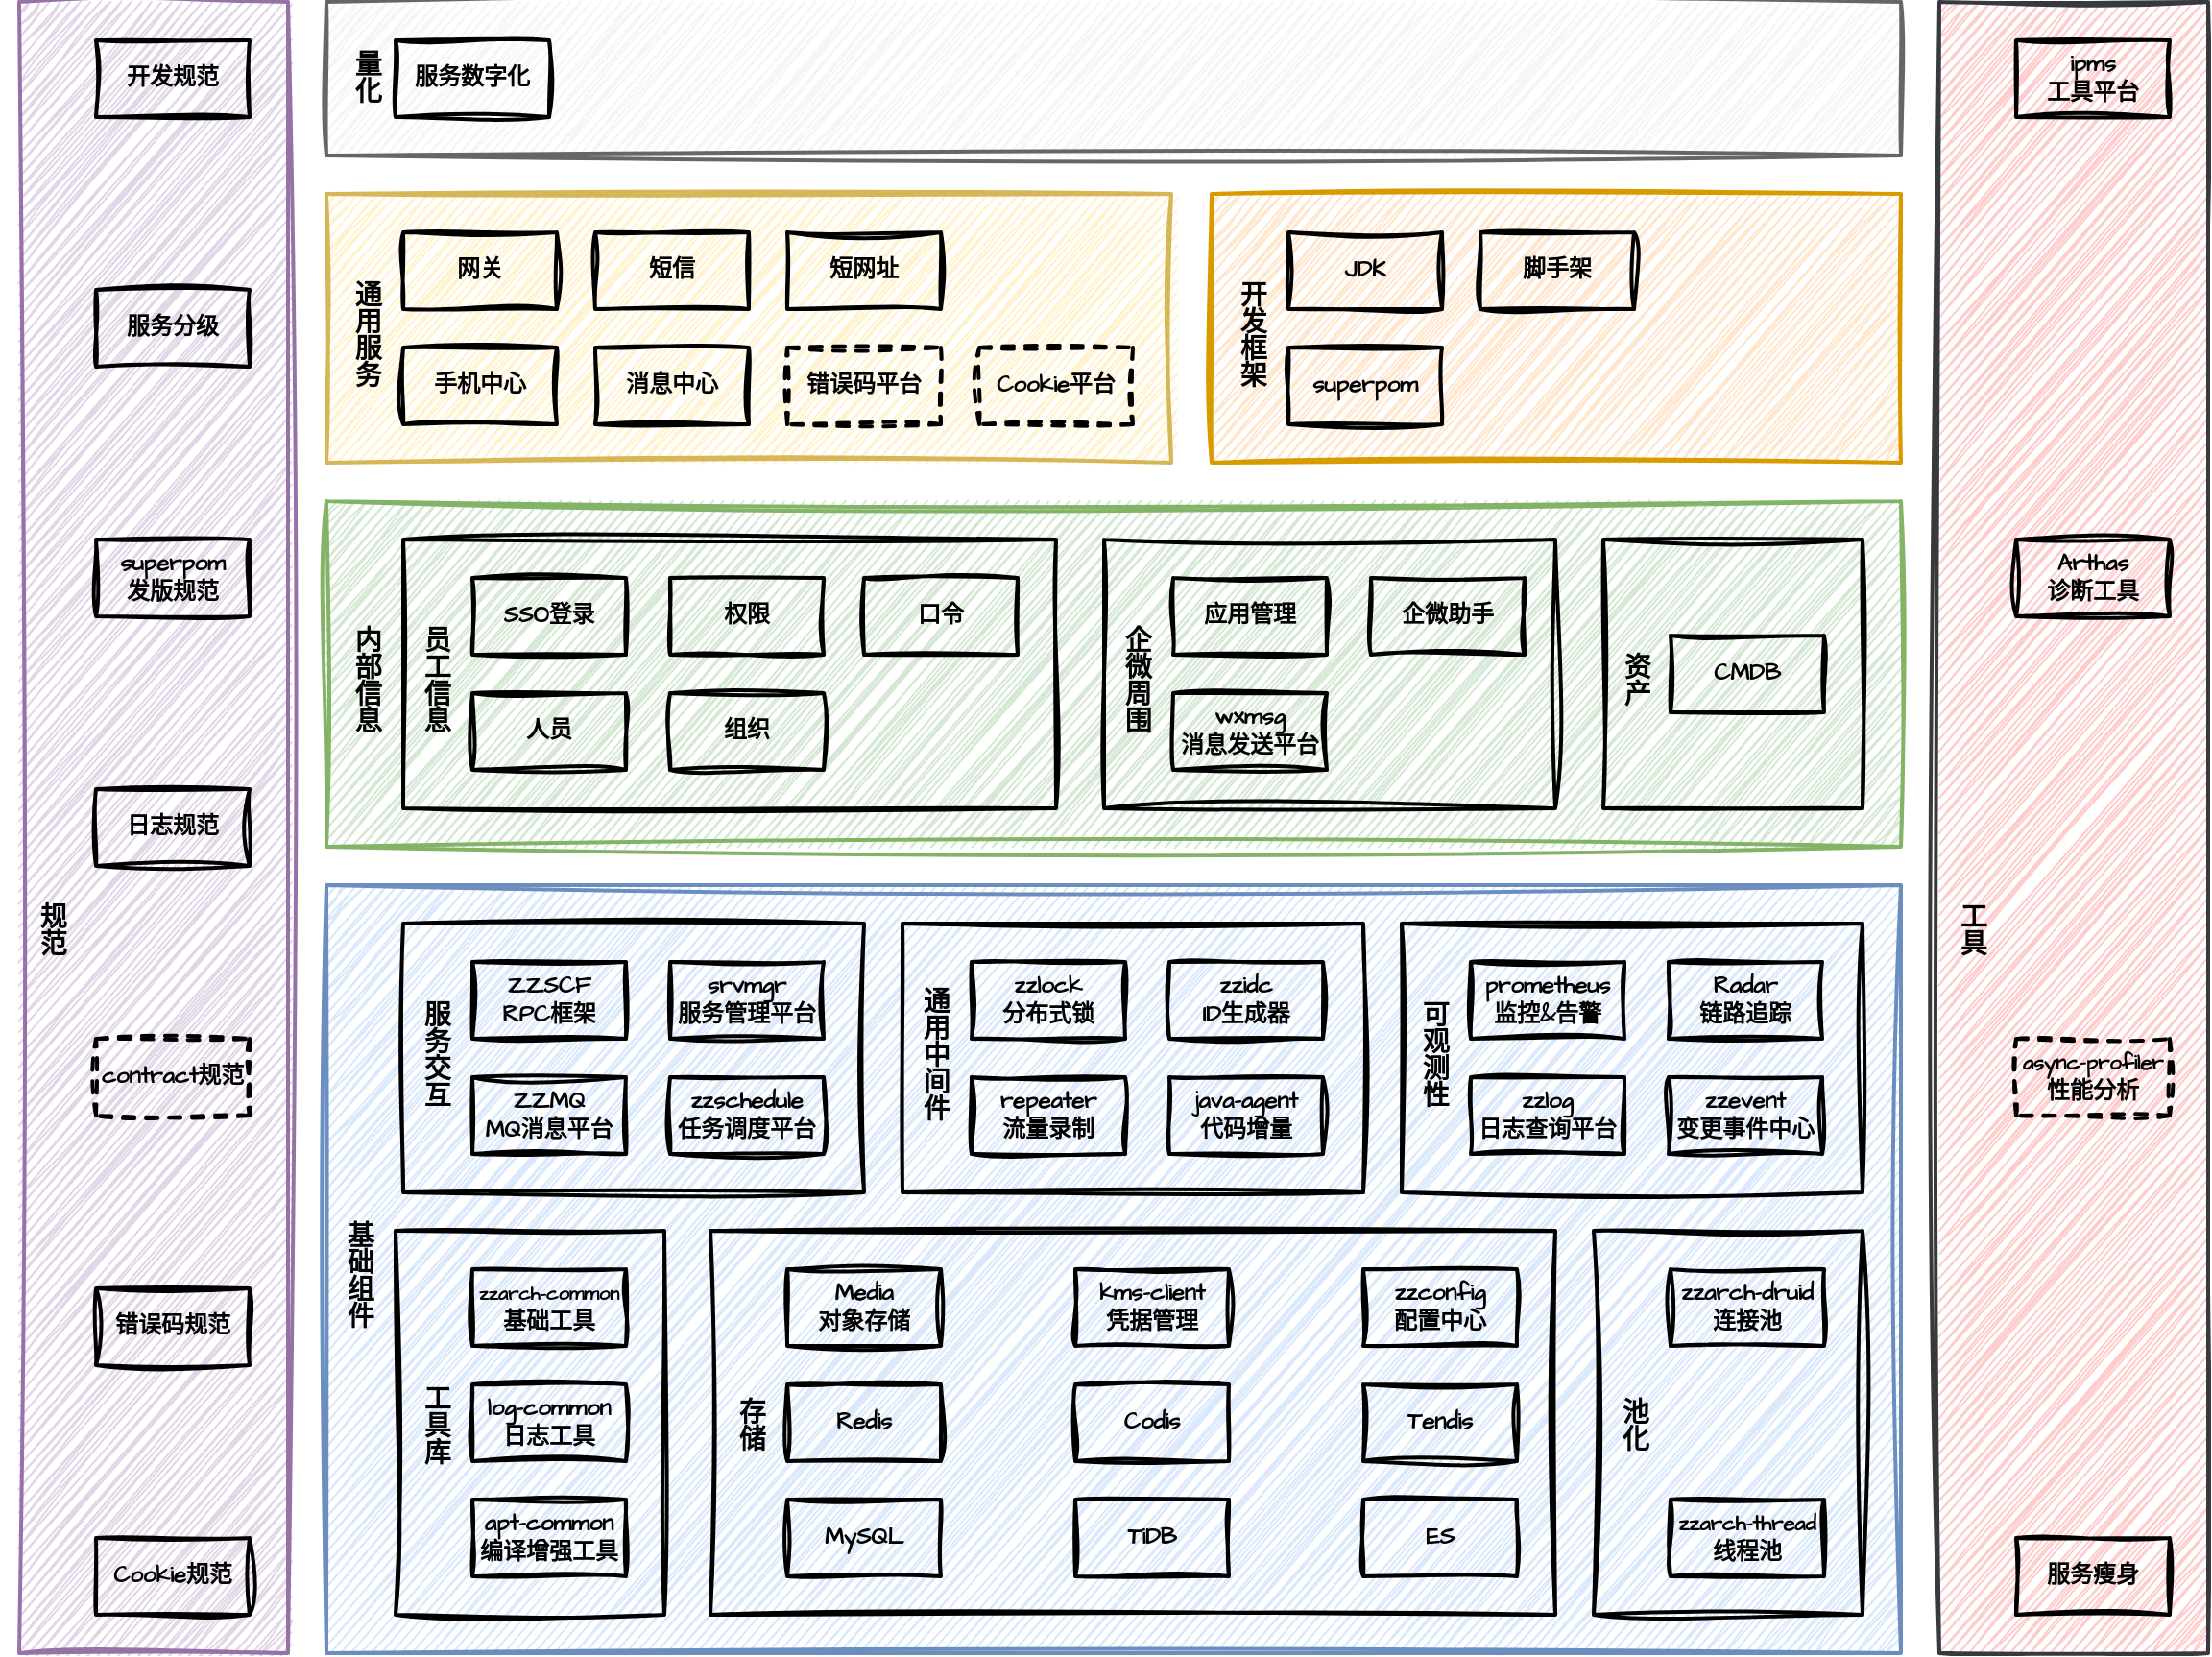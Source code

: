<mxfile version="26.0.16">
  <diagram name="第 1 页" id="NcE-VmcZ_ux6ExMM2Ug_">
    <mxGraphModel dx="2419" dy="1121" grid="1" gridSize="10" guides="1" tooltips="1" connect="1" arrows="1" fold="1" page="1" pageScale="1" pageWidth="827" pageHeight="1169" math="0" shadow="0">
      <root>
        <mxCell id="0" />
        <mxCell id="1" parent="0" />
        <mxCell id="TAhUer2seDNbvaJBFze2-95" value="" style="rounded=0;whiteSpace=wrap;html=1;sketch=1;hachureGap=4;jiggle=2;curveFitting=1;fontFamily=Architects Daughter;fontSource=https%3A%2F%2Ffonts.googleapis.com%2Fcss%3Ffamily%3DArchitects%2BDaughter;fillColor=#d5e8d4;fontStyle=0;strokeWidth=2;strokeColor=#82b366;" vertex="1" parent="1">
          <mxGeometry x="60" y="300" width="820" height="180" as="geometry" />
        </mxCell>
        <mxCell id="TAhUer2seDNbvaJBFze2-74" value="" style="rounded=0;whiteSpace=wrap;html=1;sketch=1;hachureGap=4;jiggle=2;curveFitting=1;fontFamily=Architects Daughter;fontSource=https%3A%2F%2Ffonts.googleapis.com%2Fcss%3Ffamily%3DArchitects%2BDaughter;fillColor=#dae8fc;fontStyle=0;strokeWidth=2;strokeColor=#6c8ebf;" vertex="1" parent="1">
          <mxGeometry x="60" y="500" width="820" height="400" as="geometry" />
        </mxCell>
        <mxCell id="TAhUer2seDNbvaJBFze2-42" value="" style="rounded=0;whiteSpace=wrap;html=1;sketch=1;hachureGap=4;jiggle=2;curveFitting=1;fontFamily=Architects Daughter;fontSource=https%3A%2F%2Ffonts.googleapis.com%2Fcss%3Ffamily%3DArchitects%2BDaughter;fillColor=none;fontStyle=0;strokeWidth=2;" vertex="1" parent="1">
          <mxGeometry x="720" y="680" width="140" height="200" as="geometry" />
        </mxCell>
        <mxCell id="TAhUer2seDNbvaJBFze2-2" value="" style="rounded=0;whiteSpace=wrap;html=1;sketch=1;hachureGap=4;jiggle=2;curveFitting=1;fontFamily=Architects Daughter;fontSource=https%3A%2F%2Ffonts.googleapis.com%2Fcss%3Ffamily%3DArchitects%2BDaughter;fillColor=none;fontStyle=0;strokeWidth=2;" vertex="1" parent="1">
          <mxGeometry x="96" y="680" width="140" height="200" as="geometry" />
        </mxCell>
        <mxCell id="TAhUer2seDNbvaJBFze2-1" value="&lt;font style=&quot;font-size: 10px;&quot;&gt;&lt;b&gt;zzarch-common&lt;/b&gt;&lt;/font&gt;&lt;div&gt;&lt;font&gt;&lt;b&gt;基础工具&lt;/b&gt;&lt;/font&gt;&lt;/div&gt;" style="rounded=0;whiteSpace=wrap;html=1;sketch=1;hachureGap=4;jiggle=2;curveFitting=1;fontFamily=Architects Daughter;fontSource=https%3A%2F%2Ffonts.googleapis.com%2Fcss%3Ffamily%3DArchitects%2BDaughter;fillColor=none;strokeWidth=2;" vertex="1" parent="1">
          <mxGeometry x="136" y="700" width="80" height="40" as="geometry" />
        </mxCell>
        <mxCell id="TAhUer2seDNbvaJBFze2-4" value="&lt;font&gt;&lt;b&gt;log-common&lt;/b&gt;&lt;/font&gt;&lt;div&gt;&lt;font&gt;&lt;b&gt;日志工具&lt;/b&gt;&lt;/font&gt;&lt;/div&gt;" style="rounded=0;whiteSpace=wrap;html=1;sketch=1;hachureGap=4;jiggle=2;curveFitting=1;fontFamily=Architects Daughter;fontSource=https%3A%2F%2Ffonts.googleapis.com%2Fcss%3Ffamily%3DArchitects%2BDaughter;fillColor=none;strokeWidth=2;" vertex="1" parent="1">
          <mxGeometry x="136" y="760" width="80" height="40" as="geometry" />
        </mxCell>
        <mxCell id="TAhUer2seDNbvaJBFze2-5" value="&lt;font&gt;&lt;b&gt;apt-common&lt;/b&gt;&lt;/font&gt;&lt;div&gt;&lt;font&gt;&lt;b&gt;编译增强工具&lt;/b&gt;&lt;/font&gt;&lt;/div&gt;" style="rounded=0;whiteSpace=wrap;html=1;sketch=1;hachureGap=4;jiggle=2;curveFitting=1;fontFamily=Architects Daughter;fontSource=https%3A%2F%2Ffonts.googleapis.com%2Fcss%3Ffamily%3DArchitects%2BDaughter;fillColor=none;strokeWidth=2;" vertex="1" parent="1">
          <mxGeometry x="136" y="820" width="80" height="40" as="geometry" />
        </mxCell>
        <mxCell id="TAhUer2seDNbvaJBFze2-6" value="&lt;font style=&quot;font-size: 14px;&quot;&gt;&lt;b&gt;工具库&lt;/b&gt;&lt;/font&gt;" style="text;html=1;align=center;verticalAlign=middle;resizable=0;points=[];autosize=1;strokeColor=none;fillColor=none;fontFamily=Architects Daughter;fontSource=https%3A%2F%2Ffonts.googleapis.com%2Fcss%3Ffamily%3DArchitects%2BDaughter;horizontal=1;textDirection=vertical-lr;" vertex="1" parent="1">
          <mxGeometry x="80" y="778" width="70" height="30" as="geometry" />
        </mxCell>
        <mxCell id="TAhUer2seDNbvaJBFze2-7" value="" style="rounded=0;whiteSpace=wrap;html=1;sketch=1;hachureGap=4;jiggle=2;curveFitting=1;fontFamily=Architects Daughter;fontSource=https%3A%2F%2Ffonts.googleapis.com%2Fcss%3Ffamily%3DArchitects%2BDaughter;fillColor=none;fontStyle=0;strokeWidth=2;" vertex="1" parent="1">
          <mxGeometry x="260" y="680" width="440" height="200" as="geometry" />
        </mxCell>
        <mxCell id="TAhUer2seDNbvaJBFze2-8" value="&lt;b&gt;MySQL&lt;/b&gt;" style="rounded=0;whiteSpace=wrap;html=1;sketch=1;hachureGap=4;jiggle=2;curveFitting=1;fontFamily=Architects Daughter;fontSource=https%3A%2F%2Ffonts.googleapis.com%2Fcss%3Ffamily%3DArchitects%2BDaughter;fillColor=none;strokeWidth=2;" vertex="1" parent="1">
          <mxGeometry x="300" y="820" width="80" height="40" as="geometry" />
        </mxCell>
        <mxCell id="TAhUer2seDNbvaJBFze2-11" value="&lt;font style=&quot;font-size: 14px;&quot;&gt;&lt;b&gt;存储&lt;/b&gt;&lt;/font&gt;" style="text;html=1;align=center;verticalAlign=middle;resizable=0;points=[];autosize=1;strokeColor=none;fillColor=none;fontFamily=Architects Daughter;fontSource=https%3A%2F%2Ffonts.googleapis.com%2Fcss%3Ffamily%3DArchitects%2BDaughter;horizontal=1;textDirection=vertical-lr;" vertex="1" parent="1">
          <mxGeometry x="254" y="778" width="50" height="30" as="geometry" />
        </mxCell>
        <mxCell id="TAhUer2seDNbvaJBFze2-12" value="&lt;b&gt;TiDB&lt;/b&gt;" style="rounded=0;whiteSpace=wrap;html=1;sketch=1;hachureGap=4;jiggle=2;curveFitting=1;fontFamily=Architects Daughter;fontSource=https%3A%2F%2Ffonts.googleapis.com%2Fcss%3Ffamily%3DArchitects%2BDaughter;fillColor=none;strokeWidth=2;" vertex="1" parent="1">
          <mxGeometry x="450" y="820" width="80" height="40" as="geometry" />
        </mxCell>
        <mxCell id="TAhUer2seDNbvaJBFze2-13" value="&lt;b&gt;Redis&lt;/b&gt;" style="rounded=0;whiteSpace=wrap;html=1;sketch=1;hachureGap=4;jiggle=2;curveFitting=1;fontFamily=Architects Daughter;fontSource=https%3A%2F%2Ffonts.googleapis.com%2Fcss%3Ffamily%3DArchitects%2BDaughter;fillColor=none;strokeWidth=2;" vertex="1" parent="1">
          <mxGeometry x="300" y="760" width="80" height="40" as="geometry" />
        </mxCell>
        <mxCell id="TAhUer2seDNbvaJBFze2-14" value="&lt;b&gt;Codis&lt;/b&gt;" style="rounded=0;whiteSpace=wrap;html=1;sketch=1;hachureGap=4;jiggle=2;curveFitting=1;fontFamily=Architects Daughter;fontSource=https%3A%2F%2Ffonts.googleapis.com%2Fcss%3Ffamily%3DArchitects%2BDaughter;fillColor=none;strokeWidth=2;" vertex="1" parent="1">
          <mxGeometry x="450" y="760" width="80" height="40" as="geometry" />
        </mxCell>
        <mxCell id="TAhUer2seDNbvaJBFze2-15" value="&lt;b&gt;Tendis&lt;/b&gt;" style="rounded=0;whiteSpace=wrap;html=1;sketch=1;hachureGap=4;jiggle=2;curveFitting=1;fontFamily=Architects Daughter;fontSource=https%3A%2F%2Ffonts.googleapis.com%2Fcss%3Ffamily%3DArchitects%2BDaughter;fillColor=none;strokeWidth=2;" vertex="1" parent="1">
          <mxGeometry x="600" y="760" width="80" height="40" as="geometry" />
        </mxCell>
        <mxCell id="TAhUer2seDNbvaJBFze2-16" value="&lt;b&gt;ES&lt;/b&gt;" style="rounded=0;whiteSpace=wrap;html=1;sketch=1;hachureGap=4;jiggle=2;curveFitting=1;fontFamily=Architects Daughter;fontSource=https%3A%2F%2Ffonts.googleapis.com%2Fcss%3Ffamily%3DArchitects%2BDaughter;fillColor=none;strokeWidth=2;" vertex="1" parent="1">
          <mxGeometry x="600" y="820" width="80" height="40" as="geometry" />
        </mxCell>
        <mxCell id="TAhUer2seDNbvaJBFze2-18" value="&lt;b&gt;Media&lt;/b&gt;&lt;div&gt;&lt;b&gt;对象存储&lt;/b&gt;&lt;/div&gt;" style="rounded=0;whiteSpace=wrap;html=1;sketch=1;hachureGap=4;jiggle=2;curveFitting=1;fontFamily=Architects Daughter;fontSource=https%3A%2F%2Ffonts.googleapis.com%2Fcss%3Ffamily%3DArchitects%2BDaughter;fillColor=none;strokeWidth=2;" vertex="1" parent="1">
          <mxGeometry x="300" y="700" width="80" height="40" as="geometry" />
        </mxCell>
        <mxCell id="TAhUer2seDNbvaJBFze2-19" value="&lt;b&gt;kms-client&lt;/b&gt;&lt;div&gt;&lt;b&gt;凭据管理&lt;/b&gt;&lt;/div&gt;" style="rounded=0;whiteSpace=wrap;html=1;sketch=1;hachureGap=4;jiggle=2;curveFitting=1;fontFamily=Architects Daughter;fontSource=https%3A%2F%2Ffonts.googleapis.com%2Fcss%3Ffamily%3DArchitects%2BDaughter;fillColor=none;strokeWidth=2;" vertex="1" parent="1">
          <mxGeometry x="450" y="700" width="80" height="40" as="geometry" />
        </mxCell>
        <mxCell id="TAhUer2seDNbvaJBFze2-20" value="&lt;b&gt;zzconfig&lt;/b&gt;&lt;div&gt;&lt;b&gt;配置中心&lt;/b&gt;&lt;/div&gt;" style="rounded=0;whiteSpace=wrap;html=1;sketch=1;hachureGap=4;jiggle=2;curveFitting=1;fontFamily=Architects Daughter;fontSource=https%3A%2F%2Ffonts.googleapis.com%2Fcss%3Ffamily%3DArchitects%2BDaughter;fillColor=none;strokeWidth=2;" vertex="1" parent="1">
          <mxGeometry x="600" y="700" width="80" height="40" as="geometry" />
        </mxCell>
        <mxCell id="TAhUer2seDNbvaJBFze2-26" value="" style="rounded=0;whiteSpace=wrap;html=1;sketch=1;hachureGap=4;jiggle=2;curveFitting=1;fontFamily=Architects Daughter;fontSource=https%3A%2F%2Ffonts.googleapis.com%2Fcss%3Ffamily%3DArchitects%2BDaughter;fillColor=none;fontStyle=0;strokeWidth=2;" vertex="1" parent="1">
          <mxGeometry x="100" y="520" width="240" height="140" as="geometry" />
        </mxCell>
        <mxCell id="TAhUer2seDNbvaJBFze2-27" value="&lt;font&gt;&lt;b style=&quot;&quot;&gt;zzarch-druid&lt;/b&gt;&lt;/font&gt;&lt;div&gt;&lt;b&gt;&lt;font&gt;连接池&lt;/font&gt;&lt;/b&gt;&lt;/div&gt;" style="rounded=0;whiteSpace=wrap;html=1;sketch=1;hachureGap=4;jiggle=2;curveFitting=1;fontFamily=Architects Daughter;fontSource=https%3A%2F%2Ffonts.googleapis.com%2Fcss%3Ffamily%3DArchitects%2BDaughter;fillColor=none;strokeWidth=2;" vertex="1" parent="1">
          <mxGeometry x="760" y="700" width="80" height="40" as="geometry" />
        </mxCell>
        <mxCell id="TAhUer2seDNbvaJBFze2-28" value="&lt;font style=&quot;font-size: 11px;&quot;&gt;&lt;b&gt;zzarch-thread&lt;/b&gt;&lt;/font&gt;&lt;div&gt;&lt;b style=&quot;background-color: transparent; color: light-dark(rgb(0, 0, 0), rgb(255, 255, 255));&quot;&gt;线程池&lt;/b&gt;&lt;/div&gt;" style="rounded=0;whiteSpace=wrap;html=1;sketch=1;hachureGap=4;jiggle=2;curveFitting=1;fontFamily=Architects Daughter;fontSource=https%3A%2F%2Ffonts.googleapis.com%2Fcss%3Ffamily%3DArchitects%2BDaughter;fillColor=none;strokeWidth=2;" vertex="1" parent="1">
          <mxGeometry x="760" y="820" width="80" height="40" as="geometry" />
        </mxCell>
        <mxCell id="TAhUer2seDNbvaJBFze2-30" value="&lt;span style=&quot;font-size: 14px;&quot;&gt;&lt;b&gt;服务交互&lt;/b&gt;&lt;/span&gt;" style="text;html=1;align=center;verticalAlign=middle;resizable=0;points=[];autosize=1;strokeColor=none;fillColor=none;fontFamily=Architects Daughter;fontSource=https%3A%2F%2Ffonts.googleapis.com%2Fcss%3Ffamily%3DArchitects%2BDaughter;horizontal=1;textDirection=vertical-lr;" vertex="1" parent="1">
          <mxGeometry x="75" y="585" width="80" height="30" as="geometry" />
        </mxCell>
        <mxCell id="TAhUer2seDNbvaJBFze2-46" value="&lt;font style=&quot;font-size: 14px;&quot;&gt;&lt;b&gt;池化&lt;/b&gt;&lt;/font&gt;" style="text;html=1;align=center;verticalAlign=middle;resizable=0;points=[];autosize=1;strokeColor=none;fillColor=none;fontFamily=Architects Daughter;fontSource=https%3A%2F%2Ffonts.googleapis.com%2Fcss%3Ffamily%3DArchitects%2BDaughter;horizontal=1;textDirection=vertical-lr;" vertex="1" parent="1">
          <mxGeometry x="714" y="778" width="50" height="30" as="geometry" />
        </mxCell>
        <mxCell id="TAhUer2seDNbvaJBFze2-47" value="&lt;b&gt;ZZMQ&lt;/b&gt;&lt;div&gt;&lt;b&gt;MQ消息平台&lt;/b&gt;&lt;/div&gt;" style="rounded=0;whiteSpace=wrap;html=1;sketch=1;hachureGap=4;jiggle=2;curveFitting=1;fontFamily=Architects Daughter;fontSource=https%3A%2F%2Ffonts.googleapis.com%2Fcss%3Ffamily%3DArchitects%2BDaughter;fillColor=none;strokeWidth=2;" vertex="1" parent="1">
          <mxGeometry x="136" y="600" width="80" height="40" as="geometry" />
        </mxCell>
        <mxCell id="TAhUer2seDNbvaJBFze2-48" value="&lt;b&gt;zzschedule&lt;/b&gt;&lt;div&gt;&lt;b&gt;任务调度平台&lt;/b&gt;&lt;/div&gt;" style="rounded=0;whiteSpace=wrap;html=1;sketch=1;hachureGap=4;jiggle=2;curveFitting=1;fontFamily=Architects Daughter;fontSource=https%3A%2F%2Ffonts.googleapis.com%2Fcss%3Ffamily%3DArchitects%2BDaughter;fillColor=none;strokeWidth=2;" vertex="1" parent="1">
          <mxGeometry x="239" y="600" width="80" height="40" as="geometry" />
        </mxCell>
        <mxCell id="TAhUer2seDNbvaJBFze2-49" value="&lt;b&gt;ZZSCF&lt;/b&gt;&lt;div&gt;&lt;b&gt;RPC框架&lt;/b&gt;&lt;/div&gt;" style="rounded=0;whiteSpace=wrap;html=1;sketch=1;hachureGap=4;jiggle=2;curveFitting=1;fontFamily=Architects Daughter;fontSource=https%3A%2F%2Ffonts.googleapis.com%2Fcss%3Ffamily%3DArchitects%2BDaughter;fillColor=none;strokeWidth=2;" vertex="1" parent="1">
          <mxGeometry x="136" y="540" width="80" height="40" as="geometry" />
        </mxCell>
        <mxCell id="TAhUer2seDNbvaJBFze2-50" value="&lt;b&gt;srvmgr&lt;/b&gt;&lt;div&gt;&lt;b&gt;服务管理平台&lt;/b&gt;&lt;/div&gt;" style="rounded=0;whiteSpace=wrap;html=1;sketch=1;hachureGap=4;jiggle=2;curveFitting=1;fontFamily=Architects Daughter;fontSource=https%3A%2F%2Ffonts.googleapis.com%2Fcss%3Ffamily%3DArchitects%2BDaughter;fillColor=none;strokeWidth=2;" vertex="1" parent="1">
          <mxGeometry x="239" y="540" width="80" height="40" as="geometry" />
        </mxCell>
        <mxCell id="TAhUer2seDNbvaJBFze2-51" value="" style="rounded=0;whiteSpace=wrap;html=1;sketch=1;hachureGap=4;jiggle=2;curveFitting=1;fontFamily=Architects Daughter;fontSource=https%3A%2F%2Ffonts.googleapis.com%2Fcss%3Ffamily%3DArchitects%2BDaughter;fillColor=none;fontStyle=0;strokeWidth=2;" vertex="1" parent="1">
          <mxGeometry x="360" y="520" width="240" height="140" as="geometry" />
        </mxCell>
        <mxCell id="TAhUer2seDNbvaJBFze2-52" value="&lt;span style=&quot;font-size: 14px;&quot;&gt;&lt;b&gt;通用中间件&lt;/b&gt;&lt;/span&gt;" style="text;html=1;align=center;verticalAlign=middle;resizable=0;points=[];autosize=1;strokeColor=none;fillColor=none;fontFamily=Architects Daughter;fontSource=https%3A%2F%2Ffonts.googleapis.com%2Fcss%3Ffamily%3DArchitects%2BDaughter;horizontal=1;textDirection=vertical-lr;" vertex="1" parent="1">
          <mxGeometry x="330" y="585" width="90" height="30" as="geometry" />
        </mxCell>
        <mxCell id="TAhUer2seDNbvaJBFze2-53" value="&lt;b&gt;repeater&lt;/b&gt;&lt;div&gt;&lt;b&gt;流量录制&lt;/b&gt;&lt;/div&gt;" style="rounded=0;whiteSpace=wrap;html=1;sketch=1;hachureGap=4;jiggle=2;curveFitting=1;fontFamily=Architects Daughter;fontSource=https%3A%2F%2Ffonts.googleapis.com%2Fcss%3Ffamily%3DArchitects%2BDaughter;fillColor=none;strokeWidth=2;" vertex="1" parent="1">
          <mxGeometry x="396" y="600" width="80" height="40" as="geometry" />
        </mxCell>
        <mxCell id="TAhUer2seDNbvaJBFze2-54" value="&lt;b&gt;java-agent&lt;/b&gt;&lt;div&gt;&lt;b style=&quot;background-color: transparent; color: light-dark(rgb(0, 0, 0), rgb(255, 255, 255));&quot;&gt;代码增量&lt;/b&gt;&lt;/div&gt;" style="rounded=0;whiteSpace=wrap;html=1;sketch=1;hachureGap=4;jiggle=2;curveFitting=1;fontFamily=Architects Daughter;fontSource=https%3A%2F%2Ffonts.googleapis.com%2Fcss%3Ffamily%3DArchitects%2BDaughter;fillColor=none;strokeWidth=2;" vertex="1" parent="1">
          <mxGeometry x="499" y="600" width="80" height="40" as="geometry" />
        </mxCell>
        <mxCell id="TAhUer2seDNbvaJBFze2-55" value="&lt;b&gt;zzlock&lt;/b&gt;&lt;div&gt;&lt;b&gt;分布式锁&lt;/b&gt;&lt;/div&gt;" style="rounded=0;whiteSpace=wrap;html=1;sketch=1;hachureGap=4;jiggle=2;curveFitting=1;fontFamily=Architects Daughter;fontSource=https%3A%2F%2Ffonts.googleapis.com%2Fcss%3Ffamily%3DArchitects%2BDaughter;fillColor=none;strokeWidth=2;" vertex="1" parent="1">
          <mxGeometry x="396" y="540" width="80" height="40" as="geometry" />
        </mxCell>
        <mxCell id="TAhUer2seDNbvaJBFze2-56" value="&lt;b&gt;zzidc&lt;/b&gt;&lt;div&gt;&lt;b&gt;ID生成器&lt;/b&gt;&lt;/div&gt;" style="rounded=0;whiteSpace=wrap;html=1;sketch=1;hachureGap=4;jiggle=2;curveFitting=1;fontFamily=Architects Daughter;fontSource=https%3A%2F%2Ffonts.googleapis.com%2Fcss%3Ffamily%3DArchitects%2BDaughter;fillColor=none;strokeWidth=2;" vertex="1" parent="1">
          <mxGeometry x="499" y="540" width="80" height="40" as="geometry" />
        </mxCell>
        <mxCell id="TAhUer2seDNbvaJBFze2-67" value="" style="rounded=0;whiteSpace=wrap;html=1;sketch=1;hachureGap=4;jiggle=2;curveFitting=1;fontFamily=Architects Daughter;fontSource=https%3A%2F%2Ffonts.googleapis.com%2Fcss%3Ffamily%3DArchitects%2BDaughter;fillColor=none;fontStyle=0;strokeWidth=2;" vertex="1" parent="1">
          <mxGeometry x="620" y="520" width="240" height="140" as="geometry" />
        </mxCell>
        <mxCell id="TAhUer2seDNbvaJBFze2-68" value="&lt;span style=&quot;font-size: 14px;&quot;&gt;&lt;b&gt;可观测性&lt;/b&gt;&lt;/span&gt;" style="text;html=1;align=center;verticalAlign=middle;resizable=0;points=[];autosize=1;strokeColor=none;fillColor=none;fontFamily=Architects Daughter;fontSource=https%3A%2F%2Ffonts.googleapis.com%2Fcss%3Ffamily%3DArchitects%2BDaughter;horizontal=1;textDirection=vertical-lr;" vertex="1" parent="1">
          <mxGeometry x="595" y="585" width="80" height="30" as="geometry" />
        </mxCell>
        <mxCell id="TAhUer2seDNbvaJBFze2-69" value="&lt;b&gt;zzlog&lt;/b&gt;&lt;div&gt;&lt;b style=&quot;background-color: transparent; color: light-dark(rgb(0, 0, 0), rgb(255, 255, 255));&quot;&gt;日志查询平台&lt;/b&gt;&lt;/div&gt;" style="rounded=0;whiteSpace=wrap;html=1;sketch=1;hachureGap=4;jiggle=2;curveFitting=1;fontFamily=Architects Daughter;fontSource=https%3A%2F%2Ffonts.googleapis.com%2Fcss%3Ffamily%3DArchitects%2BDaughter;fillColor=none;strokeWidth=2;" vertex="1" parent="1">
          <mxGeometry x="656" y="600" width="80" height="40" as="geometry" />
        </mxCell>
        <mxCell id="TAhUer2seDNbvaJBFze2-70" value="&lt;b&gt;zzevent&lt;/b&gt;&lt;div&gt;&lt;b style=&quot;background-color: transparent; color: light-dark(rgb(0, 0, 0), rgb(255, 255, 255));&quot;&gt;变更事件中心&lt;/b&gt;&lt;/div&gt;" style="rounded=0;whiteSpace=wrap;html=1;sketch=1;hachureGap=4;jiggle=2;curveFitting=1;fontFamily=Architects Daughter;fontSource=https%3A%2F%2Ffonts.googleapis.com%2Fcss%3Ffamily%3DArchitects%2BDaughter;fillColor=none;strokeWidth=2;" vertex="1" parent="1">
          <mxGeometry x="759" y="600" width="80" height="40" as="geometry" />
        </mxCell>
        <mxCell id="TAhUer2seDNbvaJBFze2-71" value="&lt;b&gt;prometheus&lt;/b&gt;&lt;div&gt;&lt;b&gt;监控&amp;amp;告警&lt;/b&gt;&lt;/div&gt;" style="rounded=0;whiteSpace=wrap;html=1;sketch=1;hachureGap=4;jiggle=2;curveFitting=1;fontFamily=Architects Daughter;fontSource=https%3A%2F%2Ffonts.googleapis.com%2Fcss%3Ffamily%3DArchitects%2BDaughter;fillColor=none;strokeWidth=2;" vertex="1" parent="1">
          <mxGeometry x="656" y="540" width="80" height="40" as="geometry" />
        </mxCell>
        <mxCell id="TAhUer2seDNbvaJBFze2-72" value="&lt;b&gt;Radar&lt;/b&gt;&lt;div&gt;&lt;b&gt;链路追踪&lt;/b&gt;&lt;/div&gt;" style="rounded=0;whiteSpace=wrap;html=1;sketch=1;hachureGap=4;jiggle=2;curveFitting=1;fontFamily=Architects Daughter;fontSource=https%3A%2F%2Ffonts.googleapis.com%2Fcss%3Ffamily%3DArchitects%2BDaughter;fillColor=none;strokeWidth=2;" vertex="1" parent="1">
          <mxGeometry x="759" y="540" width="80" height="40" as="geometry" />
        </mxCell>
        <mxCell id="TAhUer2seDNbvaJBFze2-73" value="&lt;font style=&quot;font-size: 14px;&quot;&gt;&lt;b&gt;基础组件&lt;/b&gt;&lt;/font&gt;" style="text;html=1;align=center;verticalAlign=middle;resizable=0;points=[];autosize=1;strokeColor=none;fillColor=none;fontFamily=Architects Daughter;fontSource=https%3A%2F%2Ffonts.googleapis.com%2Fcss%3Ffamily%3DArchitects%2BDaughter;horizontal=1;textDirection=vertical-lr;" vertex="1" parent="1">
          <mxGeometry x="35" y="700" width="80" height="30" as="geometry" />
        </mxCell>
        <mxCell id="TAhUer2seDNbvaJBFze2-75" value="" style="rounded=0;whiteSpace=wrap;html=1;sketch=1;hachureGap=4;jiggle=2;curveFitting=1;fontFamily=Architects Daughter;fontSource=https%3A%2F%2Ffonts.googleapis.com%2Fcss%3Ffamily%3DArchitects%2BDaughter;fillColor=none;fontStyle=0;strokeWidth=2;" vertex="1" parent="1">
          <mxGeometry x="100" y="320" width="340" height="140" as="geometry" />
        </mxCell>
        <mxCell id="TAhUer2seDNbvaJBFze2-76" value="&lt;span style=&quot;font-size: 14px;&quot;&gt;&lt;b&gt;员工信息&lt;/b&gt;&lt;/span&gt;" style="text;html=1;align=center;verticalAlign=middle;resizable=0;points=[];autosize=1;strokeColor=none;fillColor=none;fontFamily=Architects Daughter;fontSource=https%3A%2F%2Ffonts.googleapis.com%2Fcss%3Ffamily%3DArchitects%2BDaughter;horizontal=1;textDirection=vertical-lr;" vertex="1" parent="1">
          <mxGeometry x="75" y="390" width="80" height="30" as="geometry" />
        </mxCell>
        <mxCell id="TAhUer2seDNbvaJBFze2-77" value="&lt;b&gt;人员&lt;/b&gt;" style="rounded=0;whiteSpace=wrap;html=1;sketch=1;hachureGap=4;jiggle=2;curveFitting=1;fontFamily=Architects Daughter;fontSource=https%3A%2F%2Ffonts.googleapis.com%2Fcss%3Ffamily%3DArchitects%2BDaughter;fillColor=none;strokeWidth=2;" vertex="1" parent="1">
          <mxGeometry x="136" y="400" width="80" height="40" as="geometry" />
        </mxCell>
        <mxCell id="TAhUer2seDNbvaJBFze2-78" value="&lt;b&gt;组织&lt;/b&gt;" style="rounded=0;whiteSpace=wrap;html=1;sketch=1;hachureGap=4;jiggle=2;curveFitting=1;fontFamily=Architects Daughter;fontSource=https%3A%2F%2Ffonts.googleapis.com%2Fcss%3Ffamily%3DArchitects%2BDaughter;fillColor=none;strokeWidth=2;" vertex="1" parent="1">
          <mxGeometry x="239" y="400" width="80" height="40" as="geometry" />
        </mxCell>
        <mxCell id="TAhUer2seDNbvaJBFze2-79" value="&lt;b&gt;SSO登录&lt;/b&gt;" style="rounded=0;whiteSpace=wrap;html=1;sketch=1;hachureGap=4;jiggle=2;curveFitting=1;fontFamily=Architects Daughter;fontSource=https%3A%2F%2Ffonts.googleapis.com%2Fcss%3Ffamily%3DArchitects%2BDaughter;fillColor=none;strokeWidth=2;" vertex="1" parent="1">
          <mxGeometry x="136" y="340" width="80" height="40" as="geometry" />
        </mxCell>
        <mxCell id="TAhUer2seDNbvaJBFze2-80" value="&lt;b&gt;权限&lt;/b&gt;" style="rounded=0;whiteSpace=wrap;html=1;sketch=1;hachureGap=4;jiggle=2;curveFitting=1;fontFamily=Architects Daughter;fontSource=https%3A%2F%2Ffonts.googleapis.com%2Fcss%3Ffamily%3DArchitects%2BDaughter;fillColor=none;strokeWidth=2;" vertex="1" parent="1">
          <mxGeometry x="239" y="340" width="80" height="40" as="geometry" />
        </mxCell>
        <mxCell id="TAhUer2seDNbvaJBFze2-82" value="&lt;b&gt;口令&lt;/b&gt;" style="rounded=0;whiteSpace=wrap;html=1;sketch=1;hachureGap=4;jiggle=2;curveFitting=1;fontFamily=Architects Daughter;fontSource=https%3A%2F%2Ffonts.googleapis.com%2Fcss%3Ffamily%3DArchitects%2BDaughter;fillColor=none;strokeWidth=2;" vertex="1" parent="1">
          <mxGeometry x="340" y="340" width="80" height="40" as="geometry" />
        </mxCell>
        <mxCell id="TAhUer2seDNbvaJBFze2-83" value="" style="rounded=0;whiteSpace=wrap;html=1;sketch=1;hachureGap=4;jiggle=2;curveFitting=1;fontFamily=Architects Daughter;fontSource=https%3A%2F%2Ffonts.googleapis.com%2Fcss%3Ffamily%3DArchitects%2BDaughter;fillColor=none;fontStyle=0;strokeWidth=2;" vertex="1" parent="1">
          <mxGeometry x="465" y="320" width="235" height="140" as="geometry" />
        </mxCell>
        <mxCell id="TAhUer2seDNbvaJBFze2-84" value="&lt;span style=&quot;font-size: 14px;&quot;&gt;&lt;b&gt;企微周围&lt;/b&gt;&lt;/span&gt;" style="text;html=1;align=center;verticalAlign=middle;resizable=0;points=[];autosize=1;strokeColor=none;fillColor=none;fontFamily=Architects Daughter;fontSource=https%3A%2F%2Ffonts.googleapis.com%2Fcss%3Ffamily%3DArchitects%2BDaughter;horizontal=1;textDirection=vertical-lr;" vertex="1" parent="1">
          <mxGeometry x="440" y="390" width="80" height="30" as="geometry" />
        </mxCell>
        <mxCell id="TAhUer2seDNbvaJBFze2-85" value="&lt;b&gt;wxmsg&lt;/b&gt;&lt;div&gt;&lt;b&gt;消息发送平台&lt;/b&gt;&lt;/div&gt;" style="rounded=0;whiteSpace=wrap;html=1;sketch=1;hachureGap=4;jiggle=2;curveFitting=1;fontFamily=Architects Daughter;fontSource=https%3A%2F%2Ffonts.googleapis.com%2Fcss%3Ffamily%3DArchitects%2BDaughter;fillColor=none;strokeWidth=2;" vertex="1" parent="1">
          <mxGeometry x="501" y="400" width="80" height="40" as="geometry" />
        </mxCell>
        <mxCell id="TAhUer2seDNbvaJBFze2-87" value="&lt;b&gt;应用管理&lt;/b&gt;" style="rounded=0;whiteSpace=wrap;html=1;sketch=1;hachureGap=4;jiggle=2;curveFitting=1;fontFamily=Architects Daughter;fontSource=https%3A%2F%2Ffonts.googleapis.com%2Fcss%3Ffamily%3DArchitects%2BDaughter;fillColor=none;strokeWidth=2;" vertex="1" parent="1">
          <mxGeometry x="501" y="340" width="80" height="40" as="geometry" />
        </mxCell>
        <mxCell id="TAhUer2seDNbvaJBFze2-88" value="&lt;b&gt;企微助手&lt;/b&gt;" style="rounded=0;whiteSpace=wrap;html=1;sketch=1;hachureGap=4;jiggle=2;curveFitting=1;fontFamily=Architects Daughter;fontSource=https%3A%2F%2Ffonts.googleapis.com%2Fcss%3Ffamily%3DArchitects%2BDaughter;fillColor=none;strokeWidth=2;" vertex="1" parent="1">
          <mxGeometry x="604" y="340" width="80" height="40" as="geometry" />
        </mxCell>
        <mxCell id="TAhUer2seDNbvaJBFze2-90" value="" style="rounded=0;whiteSpace=wrap;html=1;sketch=1;hachureGap=4;jiggle=2;curveFitting=1;fontFamily=Architects Daughter;fontSource=https%3A%2F%2Ffonts.googleapis.com%2Fcss%3Ffamily%3DArchitects%2BDaughter;fillColor=none;fontStyle=0;strokeWidth=2;" vertex="1" parent="1">
          <mxGeometry x="725" y="320" width="135" height="140" as="geometry" />
        </mxCell>
        <mxCell id="TAhUer2seDNbvaJBFze2-91" value="&lt;span style=&quot;font-size: 14px;&quot;&gt;&lt;b&gt;资产&lt;/b&gt;&lt;/span&gt;" style="text;html=1;align=center;verticalAlign=middle;resizable=0;points=[];autosize=1;strokeColor=none;fillColor=none;fontFamily=Architects Daughter;fontSource=https%3A%2F%2Ffonts.googleapis.com%2Fcss%3Ffamily%3DArchitects%2BDaughter;horizontal=1;textDirection=vertical-lr;" vertex="1" parent="1">
          <mxGeometry x="715" y="390" width="50" height="30" as="geometry" />
        </mxCell>
        <mxCell id="TAhUer2seDNbvaJBFze2-93" value="&lt;b&gt;CMDB&lt;/b&gt;" style="rounded=0;whiteSpace=wrap;html=1;sketch=1;hachureGap=4;jiggle=2;curveFitting=1;fontFamily=Architects Daughter;fontSource=https%3A%2F%2Ffonts.googleapis.com%2Fcss%3Ffamily%3DArchitects%2BDaughter;fillColor=none;strokeWidth=2;" vertex="1" parent="1">
          <mxGeometry x="760" y="370" width="80" height="40" as="geometry" />
        </mxCell>
        <mxCell id="TAhUer2seDNbvaJBFze2-96" value="&lt;font style=&quot;font-size: 14px;&quot;&gt;&lt;b&gt;内部信息&lt;/b&gt;&lt;/font&gt;" style="text;html=1;align=center;verticalAlign=middle;resizable=0;points=[];autosize=1;strokeColor=none;fillColor=none;fontFamily=Architects Daughter;fontSource=https%3A%2F%2Ffonts.googleapis.com%2Fcss%3Ffamily%3DArchitects%2BDaughter;horizontal=1;textDirection=vertical-lr;" vertex="1" parent="1">
          <mxGeometry x="39" y="390" width="80" height="30" as="geometry" />
        </mxCell>
        <mxCell id="TAhUer2seDNbvaJBFze2-97" value="" style="rounded=0;whiteSpace=wrap;html=1;sketch=1;hachureGap=4;jiggle=2;curveFitting=1;fontFamily=Architects Daughter;fontSource=https%3A%2F%2Ffonts.googleapis.com%2Fcss%3Ffamily%3DArchitects%2BDaughter;fillColor=#fff2cc;fontStyle=0;strokeWidth=2;strokeColor=#d6b656;" vertex="1" parent="1">
          <mxGeometry x="60" y="140" width="440" height="140" as="geometry" />
        </mxCell>
        <mxCell id="TAhUer2seDNbvaJBFze2-100" value="&lt;b&gt;短网址&lt;/b&gt;" style="rounded=0;whiteSpace=wrap;html=1;sketch=1;hachureGap=4;jiggle=2;curveFitting=1;fontFamily=Architects Daughter;fontSource=https%3A%2F%2Ffonts.googleapis.com%2Fcss%3Ffamily%3DArchitects%2BDaughter;fillColor=none;strokeWidth=2;" vertex="1" parent="1">
          <mxGeometry x="300" y="160" width="80" height="40" as="geometry" />
        </mxCell>
        <mxCell id="TAhUer2seDNbvaJBFze2-101" value="&lt;b&gt;手机中心&lt;/b&gt;" style="rounded=0;whiteSpace=wrap;html=1;sketch=1;hachureGap=4;jiggle=2;curveFitting=1;fontFamily=Architects Daughter;fontSource=https%3A%2F%2Ffonts.googleapis.com%2Fcss%3Ffamily%3DArchitects%2BDaughter;fillColor=none;strokeWidth=2;" vertex="1" parent="1">
          <mxGeometry x="100" y="220" width="80" height="40" as="geometry" />
        </mxCell>
        <mxCell id="TAhUer2seDNbvaJBFze2-102" value="&lt;b&gt;网关&lt;/b&gt;" style="rounded=0;whiteSpace=wrap;html=1;sketch=1;hachureGap=4;jiggle=2;curveFitting=1;fontFamily=Architects Daughter;fontSource=https%3A%2F%2Ffonts.googleapis.com%2Fcss%3Ffamily%3DArchitects%2BDaughter;fillColor=none;strokeWidth=2;" vertex="1" parent="1">
          <mxGeometry x="100" y="160" width="80" height="40" as="geometry" />
        </mxCell>
        <mxCell id="TAhUer2seDNbvaJBFze2-103" value="&lt;b&gt;短信&lt;/b&gt;" style="rounded=0;whiteSpace=wrap;html=1;sketch=1;hachureGap=4;jiggle=2;curveFitting=1;fontFamily=Architects Daughter;fontSource=https%3A%2F%2Ffonts.googleapis.com%2Fcss%3Ffamily%3DArchitects%2BDaughter;fillColor=none;strokeWidth=2;" vertex="1" parent="1">
          <mxGeometry x="200" y="160" width="80" height="40" as="geometry" />
        </mxCell>
        <mxCell id="TAhUer2seDNbvaJBFze2-104" value="&lt;b&gt;消息中心&lt;/b&gt;" style="rounded=0;whiteSpace=wrap;html=1;sketch=1;hachureGap=4;jiggle=2;curveFitting=1;fontFamily=Architects Daughter;fontSource=https%3A%2F%2Ffonts.googleapis.com%2Fcss%3Ffamily%3DArchitects%2BDaughter;fillColor=none;strokeWidth=2;" vertex="1" parent="1">
          <mxGeometry x="200" y="220" width="80" height="40" as="geometry" />
        </mxCell>
        <mxCell id="TAhUer2seDNbvaJBFze2-113" value="&lt;font style=&quot;font-size: 14px;&quot;&gt;&lt;b&gt;通用服务&lt;/b&gt;&lt;/font&gt;" style="text;html=1;align=center;verticalAlign=middle;resizable=0;points=[];autosize=1;strokeColor=none;fillColor=none;fontFamily=Architects Daughter;fontSource=https%3A%2F%2Ffonts.googleapis.com%2Fcss%3Ffamily%3DArchitects%2BDaughter;horizontal=1;textDirection=vertical-lr;" vertex="1" parent="1">
          <mxGeometry x="39" y="210" width="80" height="30" as="geometry" />
        </mxCell>
        <mxCell id="TAhUer2seDNbvaJBFze2-114" value="&lt;b&gt;错误码平台&lt;/b&gt;" style="rounded=0;whiteSpace=wrap;html=1;sketch=1;hachureGap=4;jiggle=2;curveFitting=1;fontFamily=Architects Daughter;fontSource=https%3A%2F%2Ffonts.googleapis.com%2Fcss%3Ffamily%3DArchitects%2BDaughter;fillColor=none;strokeWidth=2;dashed=1;" vertex="1" parent="1">
          <mxGeometry x="300" y="220" width="80" height="40" as="geometry" />
        </mxCell>
        <mxCell id="TAhUer2seDNbvaJBFze2-115" value="&lt;b&gt;Cookie平台&lt;/b&gt;" style="rounded=0;whiteSpace=wrap;html=1;sketch=1;hachureGap=4;jiggle=2;curveFitting=1;fontFamily=Architects Daughter;fontSource=https%3A%2F%2Ffonts.googleapis.com%2Fcss%3Ffamily%3DArchitects%2BDaughter;fillColor=none;strokeWidth=2;dashed=1;" vertex="1" parent="1">
          <mxGeometry x="400" y="220" width="80" height="40" as="geometry" />
        </mxCell>
        <mxCell id="TAhUer2seDNbvaJBFze2-117" value="" style="rounded=0;whiteSpace=wrap;html=1;sketch=1;hachureGap=4;jiggle=2;curveFitting=1;fontFamily=Architects Daughter;fontSource=https%3A%2F%2Ffonts.googleapis.com%2Fcss%3Ffamily%3DArchitects%2BDaughter;fillColor=#ffe6cc;fontStyle=0;strokeWidth=2;strokeColor=#d79b00;" vertex="1" parent="1">
          <mxGeometry x="521" y="140" width="359" height="140" as="geometry" />
        </mxCell>
        <mxCell id="TAhUer2seDNbvaJBFze2-119" value="&lt;b&gt;superpom&lt;/b&gt;" style="rounded=0;whiteSpace=wrap;html=1;sketch=1;hachureGap=4;jiggle=2;curveFitting=1;fontFamily=Architects Daughter;fontSource=https%3A%2F%2Ffonts.googleapis.com%2Fcss%3Ffamily%3DArchitects%2BDaughter;fillColor=none;strokeWidth=2;" vertex="1" parent="1">
          <mxGeometry x="561" y="220" width="80" height="40" as="geometry" />
        </mxCell>
        <mxCell id="TAhUer2seDNbvaJBFze2-120" value="&lt;b&gt;JDK&lt;/b&gt;" style="rounded=0;whiteSpace=wrap;html=1;sketch=1;hachureGap=4;jiggle=2;curveFitting=1;fontFamily=Architects Daughter;fontSource=https%3A%2F%2Ffonts.googleapis.com%2Fcss%3Ffamily%3DArchitects%2BDaughter;fillColor=none;strokeWidth=2;" vertex="1" parent="1">
          <mxGeometry x="561" y="160" width="80" height="40" as="geometry" />
        </mxCell>
        <mxCell id="TAhUer2seDNbvaJBFze2-121" value="&lt;b&gt;脚手架&lt;/b&gt;" style="rounded=0;whiteSpace=wrap;html=1;sketch=1;hachureGap=4;jiggle=2;curveFitting=1;fontFamily=Architects Daughter;fontSource=https%3A%2F%2Ffonts.googleapis.com%2Fcss%3Ffamily%3DArchitects%2BDaughter;fillColor=none;strokeWidth=2;" vertex="1" parent="1">
          <mxGeometry x="661" y="160" width="80" height="40" as="geometry" />
        </mxCell>
        <mxCell id="TAhUer2seDNbvaJBFze2-123" value="&lt;font style=&quot;font-size: 14px;&quot;&gt;&lt;b&gt;开发框架&lt;/b&gt;&lt;/font&gt;" style="text;html=1;align=center;verticalAlign=middle;resizable=0;points=[];autosize=1;strokeColor=none;fillColor=none;fontFamily=Architects Daughter;fontSource=https%3A%2F%2Ffonts.googleapis.com%2Fcss%3Ffamily%3DArchitects%2BDaughter;horizontal=1;textDirection=vertical-lr;" vertex="1" parent="1">
          <mxGeometry x="500" y="210" width="80" height="30" as="geometry" />
        </mxCell>
        <mxCell id="TAhUer2seDNbvaJBFze2-126" value="" style="rounded=0;whiteSpace=wrap;html=1;sketch=1;hachureGap=4;jiggle=2;curveFitting=1;fontFamily=Architects Daughter;fontSource=https%3A%2F%2Ffonts.googleapis.com%2Fcss%3Ffamily%3DArchitects%2BDaughter;fillColor=#e1d5e7;fontStyle=0;strokeWidth=2;strokeColor=#9673a6;" vertex="1" parent="1">
          <mxGeometry x="-100" y="40" width="140" height="860" as="geometry" />
        </mxCell>
        <mxCell id="TAhUer2seDNbvaJBFze2-127" value="&lt;span style=&quot;font-size: 14px;&quot;&gt;&lt;b&gt;规范&lt;/b&gt;&lt;/span&gt;" style="text;html=1;align=center;verticalAlign=middle;resizable=0;points=[];autosize=1;strokeColor=none;fillColor=none;fontFamily=Architects Daughter;fontSource=https%3A%2F%2Ffonts.googleapis.com%2Fcss%3Ffamily%3DArchitects%2BDaughter;horizontal=1;textDirection=vertical-lr;" vertex="1" parent="1">
          <mxGeometry x="-110" y="520" width="50" height="30" as="geometry" />
        </mxCell>
        <mxCell id="TAhUer2seDNbvaJBFze2-128" value="&lt;b&gt;开发规范&lt;/b&gt;" style="rounded=0;whiteSpace=wrap;html=1;sketch=1;hachureGap=4;jiggle=2;curveFitting=1;fontFamily=Architects Daughter;fontSource=https%3A%2F%2Ffonts.googleapis.com%2Fcss%3Ffamily%3DArchitects%2BDaughter;fillColor=none;strokeWidth=2;" vertex="1" parent="1">
          <mxGeometry x="-60" y="60" width="80" height="40" as="geometry" />
        </mxCell>
        <mxCell id="TAhUer2seDNbvaJBFze2-129" value="&lt;b&gt;服务分级&lt;/b&gt;" style="rounded=0;whiteSpace=wrap;html=1;sketch=1;hachureGap=4;jiggle=2;curveFitting=1;fontFamily=Architects Daughter;fontSource=https%3A%2F%2Ffonts.googleapis.com%2Fcss%3Ffamily%3DArchitects%2BDaughter;fillColor=none;strokeWidth=2;" vertex="1" parent="1">
          <mxGeometry x="-60" y="190" width="80" height="40" as="geometry" />
        </mxCell>
        <mxCell id="TAhUer2seDNbvaJBFze2-130" value="&lt;b&gt;superpom&lt;/b&gt;&lt;div&gt;&lt;b&gt;发版规范&lt;/b&gt;&lt;/div&gt;" style="rounded=0;whiteSpace=wrap;html=1;sketch=1;hachureGap=4;jiggle=2;curveFitting=1;fontFamily=Architects Daughter;fontSource=https%3A%2F%2Ffonts.googleapis.com%2Fcss%3Ffamily%3DArchitects%2BDaughter;fillColor=none;strokeWidth=2;" vertex="1" parent="1">
          <mxGeometry x="-60" y="320" width="80" height="40" as="geometry" />
        </mxCell>
        <mxCell id="TAhUer2seDNbvaJBFze2-131" value="&lt;b&gt;日志规范&lt;/b&gt;" style="rounded=0;whiteSpace=wrap;html=1;sketch=1;hachureGap=4;jiggle=2;curveFitting=1;fontFamily=Architects Daughter;fontSource=https%3A%2F%2Ffonts.googleapis.com%2Fcss%3Ffamily%3DArchitects%2BDaughter;fillColor=none;strokeWidth=2;" vertex="1" parent="1">
          <mxGeometry x="-60" y="450" width="80" height="40" as="geometry" />
        </mxCell>
        <mxCell id="TAhUer2seDNbvaJBFze2-132" value="&lt;b&gt;contract规范&lt;/b&gt;" style="rounded=0;whiteSpace=wrap;html=1;sketch=1;hachureGap=4;jiggle=2;curveFitting=1;fontFamily=Architects Daughter;fontSource=https%3A%2F%2Ffonts.googleapis.com%2Fcss%3Ffamily%3DArchitects%2BDaughter;fillColor=none;strokeWidth=2;dashed=1;" vertex="1" parent="1">
          <mxGeometry x="-60" y="580" width="80" height="40" as="geometry" />
        </mxCell>
        <mxCell id="TAhUer2seDNbvaJBFze2-133" value="&lt;b&gt;错误码规范&lt;/b&gt;" style="rounded=0;whiteSpace=wrap;html=1;sketch=1;hachureGap=4;jiggle=2;curveFitting=1;fontFamily=Architects Daughter;fontSource=https%3A%2F%2Ffonts.googleapis.com%2Fcss%3Ffamily%3DArchitects%2BDaughter;fillColor=none;strokeWidth=2;" vertex="1" parent="1">
          <mxGeometry x="-60" y="710" width="80" height="40" as="geometry" />
        </mxCell>
        <mxCell id="TAhUer2seDNbvaJBFze2-134" value="&lt;b&gt;Cookie规范&lt;/b&gt;" style="rounded=0;whiteSpace=wrap;html=1;sketch=1;hachureGap=4;jiggle=2;curveFitting=1;fontFamily=Architects Daughter;fontSource=https%3A%2F%2Ffonts.googleapis.com%2Fcss%3Ffamily%3DArchitects%2BDaughter;fillColor=none;strokeWidth=2;" vertex="1" parent="1">
          <mxGeometry x="-60" y="840" width="80" height="40" as="geometry" />
        </mxCell>
        <mxCell id="TAhUer2seDNbvaJBFze2-135" value="" style="rounded=0;whiteSpace=wrap;html=1;sketch=1;hachureGap=4;jiggle=2;curveFitting=1;fontFamily=Architects Daughter;fontSource=https%3A%2F%2Ffonts.googleapis.com%2Fcss%3Ffamily%3DArchitects%2BDaughter;fillColor=#f5f5f5;fontStyle=0;strokeWidth=2;strokeColor=#666666;fontColor=#333333;" vertex="1" parent="1">
          <mxGeometry x="60" y="40" width="820" height="80" as="geometry" />
        </mxCell>
        <mxCell id="TAhUer2seDNbvaJBFze2-137" value="&lt;b&gt;服务数字化&lt;/b&gt;" style="rounded=0;whiteSpace=wrap;html=1;sketch=1;hachureGap=4;jiggle=2;curveFitting=1;fontFamily=Architects Daughter;fontSource=https%3A%2F%2Ffonts.googleapis.com%2Fcss%3Ffamily%3DArchitects%2BDaughter;fillColor=none;strokeWidth=2;" vertex="1" parent="1">
          <mxGeometry x="96" y="60" width="80" height="40" as="geometry" />
        </mxCell>
        <mxCell id="TAhUer2seDNbvaJBFze2-139" value="&lt;font style=&quot;font-size: 14px;&quot;&gt;&lt;b&gt;量化&lt;/b&gt;&lt;/font&gt;" style="text;html=1;align=center;verticalAlign=middle;resizable=0;points=[];autosize=1;strokeColor=none;fillColor=none;fontFamily=Architects Daughter;fontSource=https%3A%2F%2Ffonts.googleapis.com%2Fcss%3Ffamily%3DArchitects%2BDaughter;horizontal=1;textDirection=vertical-lr;" vertex="1" parent="1">
          <mxGeometry x="54" y="76" width="50" height="30" as="geometry" />
        </mxCell>
        <mxCell id="TAhUer2seDNbvaJBFze2-141" value="" style="rounded=0;whiteSpace=wrap;html=1;sketch=1;hachureGap=4;jiggle=2;curveFitting=1;fontFamily=Architects Daughter;fontSource=https%3A%2F%2Ffonts.googleapis.com%2Fcss%3Ffamily%3DArchitects%2BDaughter;fontStyle=0;strokeWidth=2;fillColor=#ffcccc;strokeColor=#36393d;" vertex="1" parent="1">
          <mxGeometry x="900" y="40" width="140" height="860" as="geometry" />
        </mxCell>
        <mxCell id="TAhUer2seDNbvaJBFze2-142" value="&lt;span style=&quot;font-size: 14px;&quot;&gt;&lt;b&gt;工具&lt;/b&gt;&lt;/span&gt;" style="text;html=1;align=center;verticalAlign=middle;resizable=0;points=[];autosize=1;strokeColor=none;fillColor=none;fontFamily=Architects Daughter;fontSource=https%3A%2F%2Ffonts.googleapis.com%2Fcss%3Ffamily%3DArchitects%2BDaughter;horizontal=1;textDirection=vertical-lr;" vertex="1" parent="1">
          <mxGeometry x="890" y="520" width="50" height="30" as="geometry" />
        </mxCell>
        <mxCell id="TAhUer2seDNbvaJBFze2-143" value="&lt;b&gt;ipms&lt;/b&gt;&lt;div&gt;&lt;b&gt;工具平台&lt;/b&gt;&lt;/div&gt;" style="rounded=0;whiteSpace=wrap;html=1;sketch=1;hachureGap=4;jiggle=2;curveFitting=1;fontFamily=Architects Daughter;fontSource=https%3A%2F%2Ffonts.googleapis.com%2Fcss%3Ffamily%3DArchitects%2BDaughter;fillColor=none;strokeWidth=2;" vertex="1" parent="1">
          <mxGeometry x="940" y="60" width="80" height="40" as="geometry" />
        </mxCell>
        <mxCell id="TAhUer2seDNbvaJBFze2-144" value="&lt;b&gt;Arthas&lt;/b&gt;&lt;div&gt;&lt;b&gt;诊断工具&lt;/b&gt;&lt;/div&gt;" style="rounded=0;whiteSpace=wrap;html=1;sketch=1;hachureGap=4;jiggle=2;curveFitting=1;fontFamily=Architects Daughter;fontSource=https%3A%2F%2Ffonts.googleapis.com%2Fcss%3Ffamily%3DArchitects%2BDaughter;fillColor=none;strokeWidth=2;" vertex="1" parent="1">
          <mxGeometry x="940" y="320" width="80" height="40" as="geometry" />
        </mxCell>
        <mxCell id="TAhUer2seDNbvaJBFze2-145" value="&lt;b&gt;&lt;font style=&quot;font-size: 11px;&quot;&gt;async-profiler&lt;/font&gt;&lt;/b&gt;&lt;div&gt;&lt;b&gt;性能分析&lt;/b&gt;&lt;/div&gt;" style="rounded=0;whiteSpace=wrap;html=1;sketch=1;hachureGap=4;jiggle=2;curveFitting=1;fontFamily=Architects Daughter;fontSource=https%3A%2F%2Ffonts.googleapis.com%2Fcss%3Ffamily%3DArchitects%2BDaughter;fillColor=none;strokeWidth=2;dashed=1;" vertex="1" parent="1">
          <mxGeometry x="940" y="580" width="80" height="40" as="geometry" />
        </mxCell>
        <mxCell id="TAhUer2seDNbvaJBFze2-146" value="&lt;b&gt;服务瘦身&lt;/b&gt;" style="rounded=0;whiteSpace=wrap;html=1;sketch=1;hachureGap=4;jiggle=2;curveFitting=1;fontFamily=Architects Daughter;fontSource=https%3A%2F%2Ffonts.googleapis.com%2Fcss%3Ffamily%3DArchitects%2BDaughter;fillColor=none;strokeWidth=2;" vertex="1" parent="1">
          <mxGeometry x="940" y="840" width="80" height="40" as="geometry" />
        </mxCell>
      </root>
    </mxGraphModel>
  </diagram>
</mxfile>
